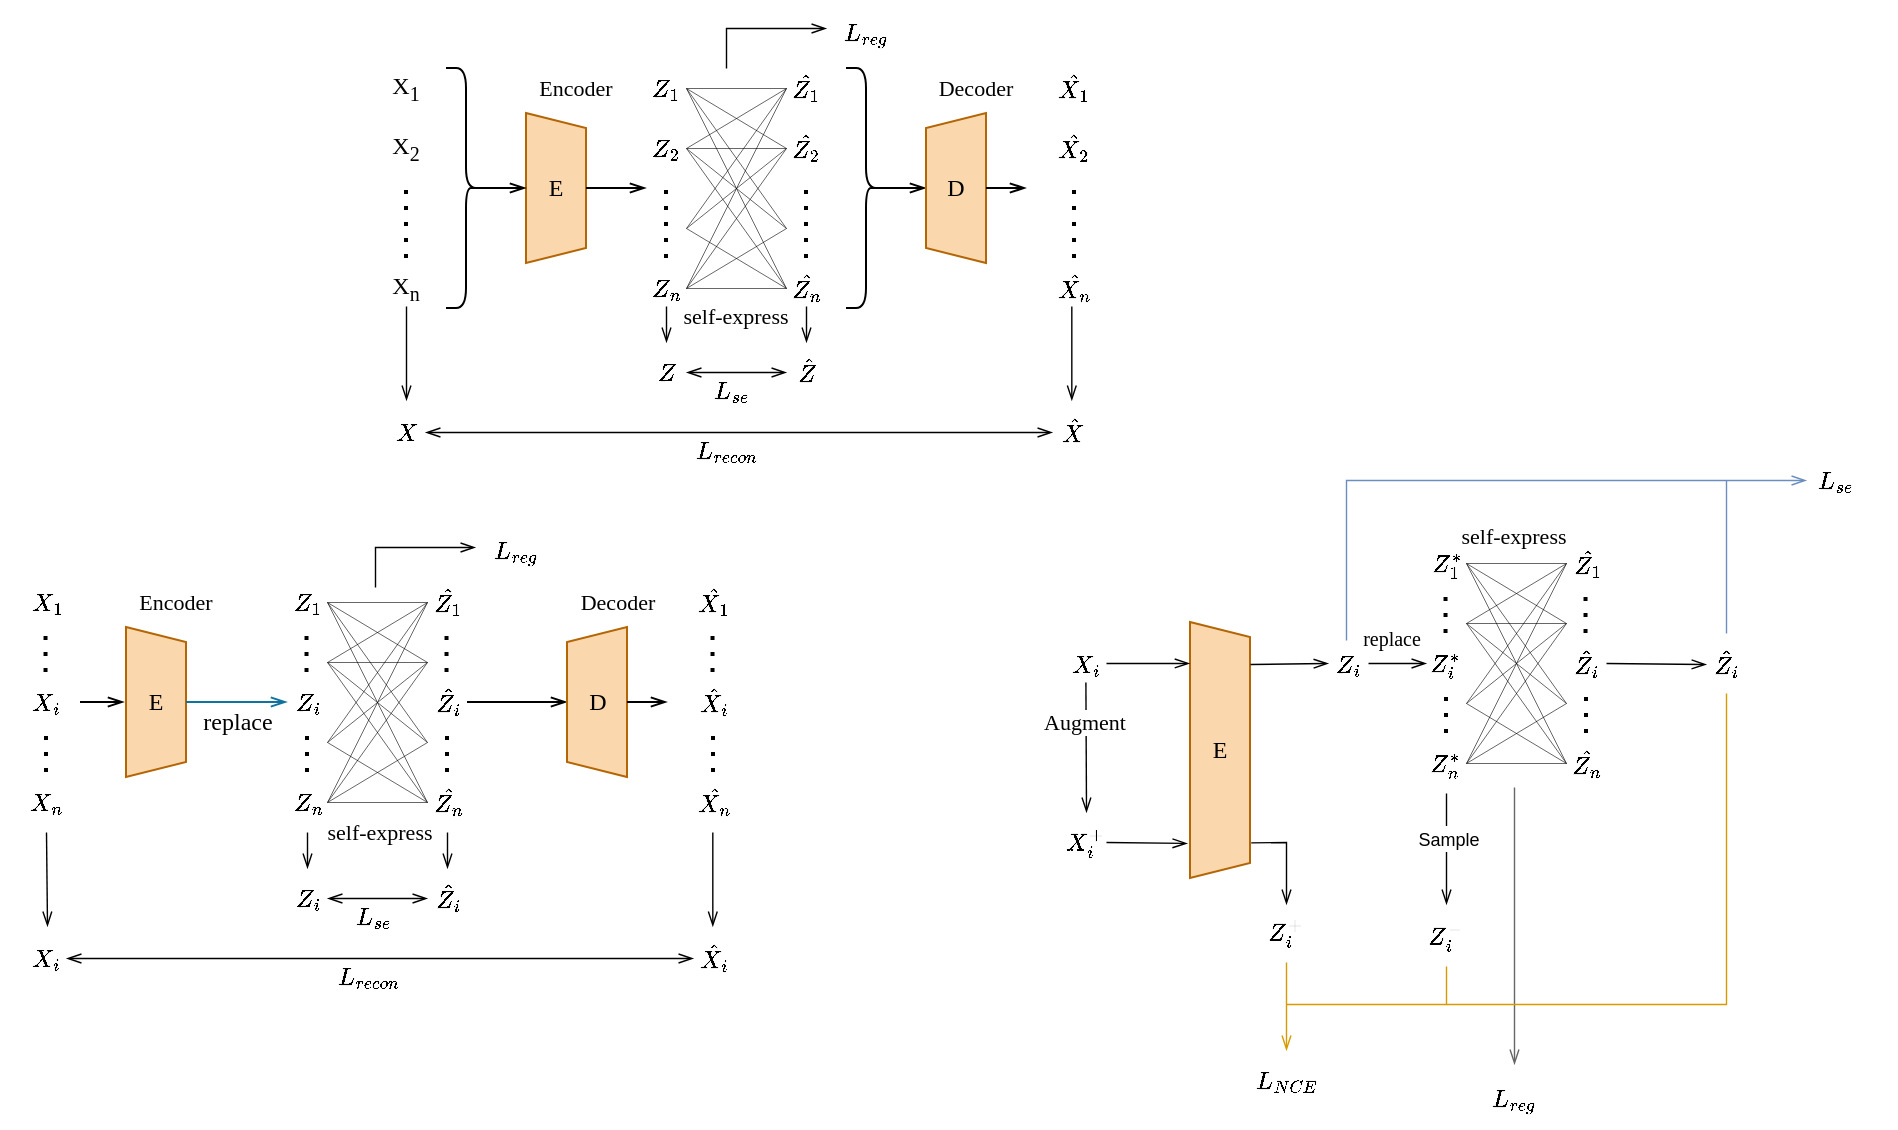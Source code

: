 <mxfile version="26.2.15">
  <diagram name="第 1 页" id="UdygwMZjY8NdEYgGrUYn">
    <mxGraphModel dx="1424" dy="349" grid="1" gridSize="10" guides="1" tooltips="1" connect="1" arrows="1" fold="1" page="1" pageScale="1" pageWidth="827" pageHeight="1169" math="1" shadow="0">
      <root>
        <mxCell id="0" />
        <mxCell id="1" parent="0" />
        <mxCell id="rkHvVx3Ez6-ziAKOJTC2-20" value="E" style="shape=trapezoid;perimeter=trapezoidPerimeter;whiteSpace=wrap;html=1;fixedSize=1;direction=south;size=7.5;fillColor=#fad7ac;strokeColor=#b46504;fontFamily=Georgia;" parent="1" vertex="1">
          <mxGeometry x="120" y="86.5" width="30" height="75" as="geometry" />
        </mxCell>
        <mxCell id="rkHvVx3Ez6-ziAKOJTC2-22" value="" style="group;fontFamily=Georgia;" parent="1" vertex="1" connectable="0">
          <mxGeometry x="30" y="59" width="70" height="130" as="geometry" />
        </mxCell>
        <mxCell id="rkHvVx3Ez6-ziAKOJTC2-13" value="X&lt;sub&gt;1&lt;/sub&gt;" style="text;html=1;align=center;verticalAlign=middle;whiteSpace=wrap;rounded=0;fontFamily=Georgia;container=0;" parent="rkHvVx3Ez6-ziAKOJTC2-22" vertex="1">
          <mxGeometry width="60" height="30" as="geometry" />
        </mxCell>
        <mxCell id="rkHvVx3Ez6-ziAKOJTC2-14" value="X&lt;sub&gt;2&lt;/sub&gt;" style="text;html=1;align=center;verticalAlign=middle;whiteSpace=wrap;rounded=0;fontFamily=Georgia;container=0;" parent="rkHvVx3Ez6-ziAKOJTC2-22" vertex="1">
          <mxGeometry y="30" width="60" height="30" as="geometry" />
        </mxCell>
        <mxCell id="rkHvVx3Ez6-ziAKOJTC2-15" value="X&lt;sub&gt;n&lt;/sub&gt;" style="text;html=1;align=center;verticalAlign=middle;whiteSpace=wrap;rounded=0;fontFamily=Georgia;container=0;" parent="rkHvVx3Ez6-ziAKOJTC2-22" vertex="1">
          <mxGeometry y="100" width="60" height="30" as="geometry" />
        </mxCell>
        <mxCell id="rkHvVx3Ez6-ziAKOJTC2-16" value="" style="endArrow=none;dashed=1;html=1;dashPattern=1 3;strokeWidth=2;rounded=0;exitX=0.5;exitY=0;exitDx=0;exitDy=0;entryX=0.5;entryY=1;entryDx=0;entryDy=0;fontFamily=Georgia;" parent="rkHvVx3Ez6-ziAKOJTC2-22" source="rkHvVx3Ez6-ziAKOJTC2-15" target="rkHvVx3Ez6-ziAKOJTC2-14" edge="1">
          <mxGeometry width="50" height="50" relative="1" as="geometry">
            <mxPoint x="100" y="100" as="sourcePoint" />
            <mxPoint x="150" y="50" as="targetPoint" />
          </mxGeometry>
        </mxCell>
        <mxCell id="rkHvVx3Ez6-ziAKOJTC2-17" value="" style="shape=curlyBracket;whiteSpace=wrap;html=1;rounded=1;flipH=1;labelPosition=right;verticalLabelPosition=middle;align=left;verticalAlign=middle;container=0;fontFamily=Georgia;" parent="rkHvVx3Ez6-ziAKOJTC2-22" vertex="1">
          <mxGeometry x="50" y="5" width="20" height="120" as="geometry" />
        </mxCell>
        <mxCell id="rkHvVx3Ez6-ziAKOJTC2-23" value="" style="endArrow=openThin;html=1;rounded=0;strokeWidth=1;endFill=0;exitX=0.1;exitY=0.5;exitDx=0;exitDy=0;exitPerimeter=0;entryX=0.5;entryY=1;entryDx=0;entryDy=0;fontFamily=Georgia;" parent="1" source="rkHvVx3Ez6-ziAKOJTC2-17" target="rkHvVx3Ez6-ziAKOJTC2-20" edge="1">
          <mxGeometry width="50" height="50" relative="1" as="geometry">
            <mxPoint x="200" y="234" as="sourcePoint" />
            <mxPoint x="250" y="184" as="targetPoint" />
          </mxGeometry>
        </mxCell>
        <mxCell id="rkHvVx3Ez6-ziAKOJTC2-24" value="" style="endArrow=openThin;html=1;rounded=0;strokeWidth=1;endFill=0;exitX=0.5;exitY=0;exitDx=0;exitDy=0;fontFamily=Georgia;" parent="1" source="rkHvVx3Ez6-ziAKOJTC2-20" edge="1">
          <mxGeometry width="50" height="50" relative="1" as="geometry">
            <mxPoint x="161" y="134" as="sourcePoint" />
            <mxPoint x="180" y="124" as="targetPoint" />
          </mxGeometry>
        </mxCell>
        <mxCell id="rkHvVx3Ez6-ziAKOJTC2-58" value="" style="group;fontFamily=Georgia;" parent="1" vertex="1" connectable="0">
          <mxGeometry x="180" y="59" width="100" height="140" as="geometry" />
        </mxCell>
        <mxCell id="rkHvVx3Ez6-ziAKOJTC2-29" value="$$Z_1$$" style="text;html=1;align=center;verticalAlign=middle;whiteSpace=wrap;rounded=0;fontFamily=Georgia;container=0;" parent="rkHvVx3Ez6-ziAKOJTC2-58" vertex="1">
          <mxGeometry width="20" height="30" as="geometry" />
        </mxCell>
        <mxCell id="rkHvVx3Ez6-ziAKOJTC2-30" value="$$Z_2$$" style="text;html=1;align=center;verticalAlign=middle;whiteSpace=wrap;rounded=0;fontFamily=Georgia;container=0;" parent="rkHvVx3Ez6-ziAKOJTC2-58" vertex="1">
          <mxGeometry y="30" width="20" height="30" as="geometry" />
        </mxCell>
        <mxCell id="rkHvVx3Ez6-ziAKOJTC2-31" value="$$Z_{n}$$" style="text;html=1;align=center;verticalAlign=middle;whiteSpace=wrap;rounded=0;fontFamily=Georgia;container=0;" parent="rkHvVx3Ez6-ziAKOJTC2-58" vertex="1">
          <mxGeometry y="100" width="20" height="30" as="geometry" />
        </mxCell>
        <mxCell id="rkHvVx3Ez6-ziAKOJTC2-32" value="" style="endArrow=none;dashed=1;html=1;dashPattern=1 3;strokeWidth=2;rounded=0;exitX=0.5;exitY=0;exitDx=0;exitDy=0;entryX=0.5;entryY=1;entryDx=0;entryDy=0;fontFamily=Georgia;" parent="rkHvVx3Ez6-ziAKOJTC2-58" source="rkHvVx3Ez6-ziAKOJTC2-31" target="rkHvVx3Ez6-ziAKOJTC2-30" edge="1">
          <mxGeometry width="50" height="50" relative="1" as="geometry">
            <mxPoint x="80" y="100" as="sourcePoint" />
            <mxPoint x="130" y="50" as="targetPoint" />
          </mxGeometry>
        </mxCell>
        <mxCell id="rkHvVx3Ez6-ziAKOJTC2-33" value="$$\hat{Z_1}$$" style="text;html=1;align=center;verticalAlign=middle;whiteSpace=wrap;rounded=0;fontFamily=Georgia;container=0;" parent="rkHvVx3Ez6-ziAKOJTC2-58" vertex="1">
          <mxGeometry x="70" width="20" height="30" as="geometry" />
        </mxCell>
        <mxCell id="rkHvVx3Ez6-ziAKOJTC2-34" value="$$\hat{Z_2}$$" style="text;html=1;align=center;verticalAlign=middle;whiteSpace=wrap;rounded=0;fontFamily=Georgia;container=0;" parent="rkHvVx3Ez6-ziAKOJTC2-58" vertex="1">
          <mxGeometry x="70" y="30" width="20" height="30" as="geometry" />
        </mxCell>
        <mxCell id="rkHvVx3Ez6-ziAKOJTC2-35" value="$$\hat{Z_{n}}$$" style="text;html=1;align=center;verticalAlign=middle;whiteSpace=wrap;rounded=0;fontFamily=Georgia;container=0;" parent="rkHvVx3Ez6-ziAKOJTC2-58" vertex="1">
          <mxGeometry x="70" y="100" width="20" height="30" as="geometry" />
        </mxCell>
        <mxCell id="rkHvVx3Ez6-ziAKOJTC2-36" value="" style="endArrow=none;dashed=1;html=1;dashPattern=1 3;strokeWidth=2;rounded=0;exitX=0.5;exitY=0;exitDx=0;exitDy=0;entryX=0.5;entryY=1;entryDx=0;entryDy=0;fontFamily=Georgia;" parent="rkHvVx3Ez6-ziAKOJTC2-58" source="rkHvVx3Ez6-ziAKOJTC2-35" target="rkHvVx3Ez6-ziAKOJTC2-34" edge="1">
          <mxGeometry width="50" height="50" relative="1" as="geometry">
            <mxPoint x="150" y="100" as="sourcePoint" />
            <mxPoint x="200" y="50" as="targetPoint" />
          </mxGeometry>
        </mxCell>
        <mxCell id="rkHvVx3Ez6-ziAKOJTC2-39" value="" style="endArrow=none;html=1;rounded=0;strokeWidth=0.3;endFill=0;startFill=0;exitX=1;exitY=0.5;exitDx=0;exitDy=0;entryX=0;entryY=0.5;entryDx=0;entryDy=0;fontFamily=Georgia;" parent="rkHvVx3Ez6-ziAKOJTC2-58" source="rkHvVx3Ez6-ziAKOJTC2-29" target="rkHvVx3Ez6-ziAKOJTC2-35" edge="1">
          <mxGeometry width="50" height="50" relative="1" as="geometry">
            <mxPoint x="-170.0" y="185" as="sourcePoint" />
            <mxPoint x="-120.04" y="285" as="targetPoint" />
          </mxGeometry>
        </mxCell>
        <mxCell id="rkHvVx3Ez6-ziAKOJTC2-42" value="" style="endArrow=none;html=1;rounded=0;strokeWidth=0.3;endFill=0;startFill=0;exitX=1;exitY=0.5;exitDx=0;exitDy=0;entryX=0;entryY=0.5;entryDx=0;entryDy=0;fontFamily=Georgia;" parent="rkHvVx3Ez6-ziAKOJTC2-58" source="rkHvVx3Ez6-ziAKOJTC2-30" target="rkHvVx3Ez6-ziAKOJTC2-35" edge="1">
          <mxGeometry width="50" height="50" relative="1" as="geometry">
            <mxPoint x="30" y="25" as="sourcePoint" />
            <mxPoint x="80" y="125" as="targetPoint" />
          </mxGeometry>
        </mxCell>
        <mxCell id="rkHvVx3Ez6-ziAKOJTC2-43" value="" style="endArrow=none;html=1;rounded=0;strokeWidth=0.3;endFill=0;startFill=0;entryX=0;entryY=0.5;entryDx=0;entryDy=0;fontFamily=Georgia;" parent="rkHvVx3Ez6-ziAKOJTC2-58" target="rkHvVx3Ez6-ziAKOJTC2-35" edge="1">
          <mxGeometry width="50" height="50" relative="1" as="geometry">
            <mxPoint x="20" y="85" as="sourcePoint" />
            <mxPoint x="80" y="125" as="targetPoint" />
          </mxGeometry>
        </mxCell>
        <mxCell id="rkHvVx3Ez6-ziAKOJTC2-44" value="" style="endArrow=none;html=1;rounded=0;strokeWidth=0.3;endFill=0;startFill=0;entryX=0;entryY=0.5;entryDx=0;entryDy=0;exitX=1;exitY=0.5;exitDx=0;exitDy=0;fontFamily=Georgia;" parent="rkHvVx3Ez6-ziAKOJTC2-58" source="rkHvVx3Ez6-ziAKOJTC2-31" target="rkHvVx3Ez6-ziAKOJTC2-35" edge="1">
          <mxGeometry width="50" height="50" relative="1" as="geometry">
            <mxPoint x="30" y="95" as="sourcePoint" />
            <mxPoint x="80" y="125" as="targetPoint" />
          </mxGeometry>
        </mxCell>
        <mxCell id="rkHvVx3Ez6-ziAKOJTC2-45" value="" style="endArrow=none;html=1;rounded=0;strokeWidth=0.3;endFill=0;startFill=0;exitX=1;exitY=0.5;exitDx=0;exitDy=0;entryX=0;entryY=0.5;entryDx=0;entryDy=0;fontFamily=Georgia;" parent="rkHvVx3Ez6-ziAKOJTC2-58" source="rkHvVx3Ez6-ziAKOJTC2-29" target="rkHvVx3Ez6-ziAKOJTC2-33" edge="1">
          <mxGeometry width="50" height="50" relative="1" as="geometry">
            <mxPoint x="30" y="25" as="sourcePoint" />
            <mxPoint x="80" y="125" as="targetPoint" />
          </mxGeometry>
        </mxCell>
        <mxCell id="rkHvVx3Ez6-ziAKOJTC2-46" value="" style="endArrow=none;html=1;rounded=0;strokeWidth=0.3;endFill=0;startFill=0;exitX=1;exitY=0.5;exitDx=0;exitDy=0;entryX=0;entryY=0.5;entryDx=0;entryDy=0;fontFamily=Georgia;" parent="rkHvVx3Ez6-ziAKOJTC2-58" source="rkHvVx3Ez6-ziAKOJTC2-30" target="rkHvVx3Ez6-ziAKOJTC2-33" edge="1">
          <mxGeometry width="50" height="50" relative="1" as="geometry">
            <mxPoint x="30" y="25" as="sourcePoint" />
            <mxPoint x="80" y="25" as="targetPoint" />
          </mxGeometry>
        </mxCell>
        <mxCell id="rkHvVx3Ez6-ziAKOJTC2-47" value="" style="endArrow=none;html=1;rounded=0;strokeWidth=0.3;endFill=0;startFill=0;entryX=0;entryY=0.5;entryDx=0;entryDy=0;fontFamily=Georgia;" parent="rkHvVx3Ez6-ziAKOJTC2-58" target="rkHvVx3Ez6-ziAKOJTC2-33" edge="1">
          <mxGeometry width="50" height="50" relative="1" as="geometry">
            <mxPoint x="20" y="85" as="sourcePoint" />
            <mxPoint x="80" y="25" as="targetPoint" />
          </mxGeometry>
        </mxCell>
        <mxCell id="rkHvVx3Ez6-ziAKOJTC2-48" value="" style="endArrow=none;html=1;rounded=0;strokeWidth=0.3;endFill=0;startFill=0;entryX=0;entryY=0.5;entryDx=0;entryDy=0;exitX=1;exitY=0.5;exitDx=0;exitDy=0;fontFamily=Georgia;" parent="rkHvVx3Ez6-ziAKOJTC2-58" source="rkHvVx3Ez6-ziAKOJTC2-31" target="rkHvVx3Ez6-ziAKOJTC2-33" edge="1">
          <mxGeometry width="50" height="50" relative="1" as="geometry">
            <mxPoint x="30" y="95" as="sourcePoint" />
            <mxPoint x="80" y="25" as="targetPoint" />
          </mxGeometry>
        </mxCell>
        <mxCell id="rkHvVx3Ez6-ziAKOJTC2-49" value="" style="endArrow=none;html=1;rounded=0;strokeWidth=0.3;endFill=0;startFill=0;entryX=0;entryY=0.5;entryDx=0;entryDy=0;exitX=1;exitY=0.5;exitDx=0;exitDy=0;fontFamily=Georgia;" parent="rkHvVx3Ez6-ziAKOJTC2-58" source="rkHvVx3Ez6-ziAKOJTC2-30" target="rkHvVx3Ez6-ziAKOJTC2-34" edge="1">
          <mxGeometry width="50" height="50" relative="1" as="geometry">
            <mxPoint x="30" y="125" as="sourcePoint" />
            <mxPoint x="80" y="25" as="targetPoint" />
          </mxGeometry>
        </mxCell>
        <mxCell id="rkHvVx3Ez6-ziAKOJTC2-50" value="" style="endArrow=none;html=1;rounded=0;strokeWidth=0.3;endFill=0;startFill=0;exitX=1;exitY=0.5;exitDx=0;exitDy=0;fontFamily=Georgia;" parent="rkHvVx3Ez6-ziAKOJTC2-58" source="rkHvVx3Ez6-ziAKOJTC2-30" edge="1">
          <mxGeometry width="50" height="50" relative="1" as="geometry">
            <mxPoint x="30" y="125" as="sourcePoint" />
            <mxPoint x="70" y="85" as="targetPoint" />
          </mxGeometry>
        </mxCell>
        <mxCell id="rkHvVx3Ez6-ziAKOJTC2-51" value="" style="endArrow=none;html=1;rounded=0;strokeWidth=0.3;endFill=0;startFill=0;exitX=1;exitY=0.5;exitDx=0;exitDy=0;entryX=0;entryY=0.5;entryDx=0;entryDy=0;fontFamily=Georgia;" parent="rkHvVx3Ez6-ziAKOJTC2-58" source="rkHvVx3Ez6-ziAKOJTC2-31" target="rkHvVx3Ez6-ziAKOJTC2-34" edge="1">
          <mxGeometry width="50" height="50" relative="1" as="geometry">
            <mxPoint x="10" y="165" as="sourcePoint" />
            <mxPoint x="70" y="145" as="targetPoint" />
          </mxGeometry>
        </mxCell>
        <mxCell id="rkHvVx3Ez6-ziAKOJTC2-52" value="" style="endArrow=none;html=1;rounded=0;strokeWidth=0.3;endFill=0;startFill=0;exitX=1;exitY=0.5;exitDx=0;exitDy=0;fontFamily=Georgia;" parent="rkHvVx3Ez6-ziAKOJTC2-58" source="rkHvVx3Ez6-ziAKOJTC2-31" edge="1">
          <mxGeometry width="50" height="50" relative="1" as="geometry">
            <mxPoint x="30" y="125" as="sourcePoint" />
            <mxPoint x="70" y="85" as="targetPoint" />
          </mxGeometry>
        </mxCell>
        <mxCell id="rkHvVx3Ez6-ziAKOJTC2-53" value="" style="endArrow=none;html=1;rounded=0;strokeWidth=0.3;endFill=0;startFill=0;entryX=0;entryY=0.5;entryDx=0;entryDy=0;exitX=1;exitY=0.5;exitDx=0;exitDy=0;fontFamily=Georgia;" parent="rkHvVx3Ez6-ziAKOJTC2-58" source="rkHvVx3Ez6-ziAKOJTC2-29" target="rkHvVx3Ez6-ziAKOJTC2-34" edge="1">
          <mxGeometry width="50" height="50" relative="1" as="geometry">
            <mxPoint x="30" y="125" as="sourcePoint" />
            <mxPoint x="80" y="125" as="targetPoint" />
          </mxGeometry>
        </mxCell>
        <mxCell id="rkHvVx3Ez6-ziAKOJTC2-54" value="" style="endArrow=none;html=1;rounded=0;strokeWidth=0.3;endFill=0;startFill=0;entryX=0;entryY=0.5;entryDx=0;entryDy=0;fontFamily=Georgia;" parent="rkHvVx3Ez6-ziAKOJTC2-58" target="rkHvVx3Ez6-ziAKOJTC2-34" edge="1">
          <mxGeometry width="50" height="50" relative="1" as="geometry">
            <mxPoint x="20" y="85" as="sourcePoint" />
            <mxPoint x="80" y="125" as="targetPoint" />
          </mxGeometry>
        </mxCell>
        <mxCell id="rkHvVx3Ez6-ziAKOJTC2-55" value="" style="endArrow=none;html=1;rounded=0;strokeWidth=0.3;endFill=0;startFill=0;exitX=1;exitY=0.5;exitDx=0;exitDy=0;fontFamily=Georgia;" parent="rkHvVx3Ez6-ziAKOJTC2-58" source="rkHvVx3Ez6-ziAKOJTC2-29" edge="1">
          <mxGeometry width="50" height="50" relative="1" as="geometry">
            <mxPoint x="30" y="125" as="sourcePoint" />
            <mxPoint x="70" y="85" as="targetPoint" />
          </mxGeometry>
        </mxCell>
        <mxCell id="rkHvVx3Ez6-ziAKOJTC2-192" value="&lt;span style=&quot;font-size: 11px;&quot;&gt;&lt;font&gt;self-express&lt;/font&gt;&lt;/span&gt;" style="text;html=1;align=center;verticalAlign=middle;whiteSpace=wrap;rounded=0;fontFamily=Georgia;" parent="rkHvVx3Ez6-ziAKOJTC2-58" vertex="1">
          <mxGeometry x="5" y="121" width="80" height="15" as="geometry" />
        </mxCell>
        <mxCell id="rkHvVx3Ez6-ziAKOJTC2-59" value="" style="shape=curlyBracket;whiteSpace=wrap;html=1;rounded=1;flipH=1;labelPosition=right;verticalLabelPosition=middle;align=left;verticalAlign=middle;container=0;fontFamily=Georgia;" parent="1" vertex="1">
          <mxGeometry x="280" y="64" width="20" height="120" as="geometry" />
        </mxCell>
        <mxCell id="rkHvVx3Ez6-ziAKOJTC2-60" value="" style="endArrow=openThin;html=1;rounded=0;strokeWidth=1;endFill=0;exitX=0.1;exitY=0.5;exitDx=0;exitDy=0;exitPerimeter=0;entryX=0.5;entryY=1;entryDx=0;entryDy=0;fontFamily=Georgia;" parent="1" source="rkHvVx3Ez6-ziAKOJTC2-59" edge="1">
          <mxGeometry width="50" height="50" relative="1" as="geometry">
            <mxPoint x="400" y="234" as="sourcePoint" />
            <mxPoint x="320" y="124" as="targetPoint" />
          </mxGeometry>
        </mxCell>
        <mxCell id="rkHvVx3Ez6-ziAKOJTC2-61" value="D" style="shape=trapezoid;perimeter=trapezoidPerimeter;whiteSpace=wrap;html=1;fixedSize=1;direction=north;size=7.5;fillColor=#fad7ac;strokeColor=#b46504;fontFamily=Georgia;" parent="1" vertex="1">
          <mxGeometry x="320" y="86.5" width="30" height="75" as="geometry" />
        </mxCell>
        <mxCell id="rkHvVx3Ez6-ziAKOJTC2-62" value="" style="endArrow=openThin;html=1;rounded=0;strokeWidth=1;endFill=0;exitX=0.5;exitY=1;exitDx=0;exitDy=0;fontFamily=Georgia;" parent="1" source="rkHvVx3Ez6-ziAKOJTC2-61" edge="1">
          <mxGeometry width="50" height="50" relative="1" as="geometry">
            <mxPoint x="308" y="134" as="sourcePoint" />
            <mxPoint x="370" y="124" as="targetPoint" />
          </mxGeometry>
        </mxCell>
        <mxCell id="rkHvVx3Ez6-ziAKOJTC2-63" value="$$\hat{X_1}$$" style="text;html=1;align=center;verticalAlign=middle;whiteSpace=wrap;rounded=0;fontFamily=Georgia;container=0;" parent="1" vertex="1">
          <mxGeometry x="364" y="59" width="60" height="30" as="geometry" />
        </mxCell>
        <mxCell id="rkHvVx3Ez6-ziAKOJTC2-64" value="$$\hat{X_2}$$" style="text;html=1;align=center;verticalAlign=middle;whiteSpace=wrap;rounded=0;fontFamily=Georgia;container=0;" parent="1" vertex="1">
          <mxGeometry x="364" y="89" width="60" height="30" as="geometry" />
        </mxCell>
        <mxCell id="rkHvVx3Ez6-ziAKOJTC2-65" value="$$\hat{X_n}$$" style="text;html=1;align=center;verticalAlign=middle;whiteSpace=wrap;rounded=0;fontFamily=Georgia;container=0;" parent="1" vertex="1">
          <mxGeometry x="364" y="159" width="60" height="30" as="geometry" />
        </mxCell>
        <mxCell id="rkHvVx3Ez6-ziAKOJTC2-66" value="" style="endArrow=none;dashed=1;html=1;dashPattern=1 3;strokeWidth=2;rounded=0;exitX=0.5;exitY=0;exitDx=0;exitDy=0;entryX=0.5;entryY=1;entryDx=0;entryDy=0;fontFamily=Georgia;" parent="1" source="rkHvVx3Ez6-ziAKOJTC2-65" target="rkHvVx3Ez6-ziAKOJTC2-64" edge="1">
          <mxGeometry width="50" height="50" relative="1" as="geometry">
            <mxPoint x="464" y="159" as="sourcePoint" />
            <mxPoint x="514" y="109" as="targetPoint" />
          </mxGeometry>
        </mxCell>
        <mxCell id="rkHvVx3Ez6-ziAKOJTC2-71" value="&lt;font style=&quot;font-size: 11px;&quot;&gt;Encoder&lt;/font&gt;" style="text;html=1;align=center;verticalAlign=middle;whiteSpace=wrap;rounded=0;fontFamily=Georgia;" parent="1" vertex="1">
          <mxGeometry x="120" y="66.5" width="50" height="15" as="geometry" />
        </mxCell>
        <mxCell id="rkHvVx3Ez6-ziAKOJTC2-72" value="&lt;font style=&quot;font-size: 11px;&quot;&gt;Decoder&lt;/font&gt;" style="text;html=1;align=center;verticalAlign=middle;whiteSpace=wrap;rounded=0;fontFamily=Georgia;" parent="1" vertex="1">
          <mxGeometry x="320" y="66.5" width="50" height="15" as="geometry" />
        </mxCell>
        <mxCell id="rkHvVx3Ez6-ziAKOJTC2-74" value="E" style="shape=trapezoid;perimeter=trapezoidPerimeter;whiteSpace=wrap;html=1;fixedSize=1;direction=south;size=7.5;fillColor=#fad7ac;strokeColor=#b46504;fontFamily=Georgia;" parent="1" vertex="1">
          <mxGeometry x="-80" y="343.5" width="30" height="75" as="geometry" />
        </mxCell>
        <mxCell id="rkHvVx3Ez6-ziAKOJTC2-81" value="" style="endArrow=openThin;html=1;rounded=0;strokeWidth=1;endFill=0;exitX=0.1;exitY=0.5;exitDx=0;exitDy=0;exitPerimeter=0;entryX=0.5;entryY=1;entryDx=0;entryDy=0;fontFamily=Georgia;" parent="1" edge="1">
          <mxGeometry width="50" height="50" relative="1" as="geometry">
            <mxPoint x="-103" y="381" as="sourcePoint" />
            <mxPoint x="-81" y="381" as="targetPoint" />
          </mxGeometry>
        </mxCell>
        <mxCell id="rkHvVx3Ez6-ziAKOJTC2-82" value="" style="endArrow=openThin;html=1;rounded=0;strokeWidth=1;endFill=0;exitX=0.5;exitY=0;exitDx=0;exitDy=0;entryX=0;entryY=0.5;entryDx=0;entryDy=0;fillColor=#b1ddf0;strokeColor=#10739e;fontFamily=Georgia;" parent="1" source="rkHvVx3Ez6-ziAKOJTC2-74" target="rkHvVx3Ez6-ziAKOJTC2-128" edge="1">
          <mxGeometry width="50" height="50" relative="1" as="geometry">
            <mxPoint x="-39" y="391" as="sourcePoint" />
            <mxPoint x="-20" y="381" as="targetPoint" />
          </mxGeometry>
        </mxCell>
        <mxCell id="rkHvVx3Ez6-ziAKOJTC2-83" value="" style="group;fontFamily=Georgia;" parent="1" vertex="1" connectable="0">
          <mxGeometry x="0.5" y="316" width="100" height="130" as="geometry" />
        </mxCell>
        <mxCell id="rkHvVx3Ez6-ziAKOJTC2-92" value="" style="endArrow=none;html=1;rounded=0;strokeWidth=0.3;endFill=0;startFill=0;exitX=1;exitY=0.5;exitDx=0;exitDy=0;entryX=0;entryY=0.5;entryDx=0;entryDy=0;fontFamily=Georgia;" parent="rkHvVx3Ez6-ziAKOJTC2-83" edge="1">
          <mxGeometry width="50" height="50" relative="1" as="geometry">
            <mxPoint x="20" y="15" as="sourcePoint" />
            <mxPoint x="70" y="115" as="targetPoint" />
          </mxGeometry>
        </mxCell>
        <mxCell id="rkHvVx3Ez6-ziAKOJTC2-93" value="" style="endArrow=none;html=1;rounded=0;strokeWidth=0.3;endFill=0;startFill=0;exitX=1;exitY=0.5;exitDx=0;exitDy=0;entryX=0;entryY=0.5;entryDx=0;entryDy=0;fontFamily=Georgia;" parent="rkHvVx3Ez6-ziAKOJTC2-83" edge="1">
          <mxGeometry width="50" height="50" relative="1" as="geometry">
            <mxPoint x="20" y="45" as="sourcePoint" />
            <mxPoint x="70" y="115" as="targetPoint" />
          </mxGeometry>
        </mxCell>
        <mxCell id="rkHvVx3Ez6-ziAKOJTC2-94" value="" style="endArrow=none;html=1;rounded=0;strokeWidth=0.3;endFill=0;startFill=0;entryX=0;entryY=0.5;entryDx=0;entryDy=0;fontFamily=Georgia;" parent="rkHvVx3Ez6-ziAKOJTC2-83" edge="1">
          <mxGeometry width="50" height="50" relative="1" as="geometry">
            <mxPoint x="20" y="85" as="sourcePoint" />
            <mxPoint x="70" y="115" as="targetPoint" />
          </mxGeometry>
        </mxCell>
        <mxCell id="rkHvVx3Ez6-ziAKOJTC2-95" value="" style="endArrow=none;html=1;rounded=0;strokeWidth=0.3;endFill=0;startFill=0;entryX=0;entryY=0.5;entryDx=0;entryDy=0;exitX=1;exitY=0.5;exitDx=0;exitDy=0;fontFamily=Georgia;" parent="rkHvVx3Ez6-ziAKOJTC2-83" edge="1">
          <mxGeometry width="50" height="50" relative="1" as="geometry">
            <mxPoint x="20" y="115" as="sourcePoint" />
            <mxPoint x="70" y="115" as="targetPoint" />
          </mxGeometry>
        </mxCell>
        <mxCell id="rkHvVx3Ez6-ziAKOJTC2-96" value="" style="endArrow=none;html=1;rounded=0;strokeWidth=0.3;endFill=0;startFill=0;exitX=1;exitY=0.5;exitDx=0;exitDy=0;entryX=0;entryY=0.5;entryDx=0;entryDy=0;fontFamily=Georgia;" parent="rkHvVx3Ez6-ziAKOJTC2-83" edge="1">
          <mxGeometry width="50" height="50" relative="1" as="geometry">
            <mxPoint x="20" y="15" as="sourcePoint" />
            <mxPoint x="70" y="15" as="targetPoint" />
          </mxGeometry>
        </mxCell>
        <mxCell id="rkHvVx3Ez6-ziAKOJTC2-97" value="" style="endArrow=none;html=1;rounded=0;strokeWidth=0.3;endFill=0;startFill=0;exitX=1;exitY=0.5;exitDx=0;exitDy=0;entryX=0;entryY=0.5;entryDx=0;entryDy=0;fontFamily=Georgia;" parent="rkHvVx3Ez6-ziAKOJTC2-83" edge="1">
          <mxGeometry width="50" height="50" relative="1" as="geometry">
            <mxPoint x="20" y="45" as="sourcePoint" />
            <mxPoint x="70" y="15" as="targetPoint" />
          </mxGeometry>
        </mxCell>
        <mxCell id="rkHvVx3Ez6-ziAKOJTC2-98" value="" style="endArrow=none;html=1;rounded=0;strokeWidth=0.3;endFill=0;startFill=0;entryX=0;entryY=0.5;entryDx=0;entryDy=0;fontFamily=Georgia;" parent="rkHvVx3Ez6-ziAKOJTC2-83" edge="1">
          <mxGeometry width="50" height="50" relative="1" as="geometry">
            <mxPoint x="20" y="85" as="sourcePoint" />
            <mxPoint x="70" y="15" as="targetPoint" />
          </mxGeometry>
        </mxCell>
        <mxCell id="rkHvVx3Ez6-ziAKOJTC2-99" value="" style="endArrow=none;html=1;rounded=0;strokeWidth=0.3;endFill=0;startFill=0;entryX=0;entryY=0.5;entryDx=0;entryDy=0;exitX=1;exitY=0.5;exitDx=0;exitDy=0;fontFamily=Georgia;" parent="rkHvVx3Ez6-ziAKOJTC2-83" edge="1">
          <mxGeometry width="50" height="50" relative="1" as="geometry">
            <mxPoint x="20" y="115" as="sourcePoint" />
            <mxPoint x="70" y="15" as="targetPoint" />
          </mxGeometry>
        </mxCell>
        <mxCell id="rkHvVx3Ez6-ziAKOJTC2-100" value="" style="endArrow=none;html=1;rounded=0;strokeWidth=0.3;endFill=0;startFill=0;entryX=0;entryY=0.5;entryDx=0;entryDy=0;exitX=1;exitY=0.5;exitDx=0;exitDy=0;fontFamily=Georgia;" parent="rkHvVx3Ez6-ziAKOJTC2-83" edge="1">
          <mxGeometry width="50" height="50" relative="1" as="geometry">
            <mxPoint x="20" y="45" as="sourcePoint" />
            <mxPoint x="70" y="45" as="targetPoint" />
          </mxGeometry>
        </mxCell>
        <mxCell id="rkHvVx3Ez6-ziAKOJTC2-101" value="" style="endArrow=none;html=1;rounded=0;strokeWidth=0.3;endFill=0;startFill=0;exitX=1;exitY=0.5;exitDx=0;exitDy=0;fontFamily=Georgia;" parent="rkHvVx3Ez6-ziAKOJTC2-83" edge="1">
          <mxGeometry width="50" height="50" relative="1" as="geometry">
            <mxPoint x="20" y="45" as="sourcePoint" />
            <mxPoint x="70" y="85" as="targetPoint" />
          </mxGeometry>
        </mxCell>
        <mxCell id="rkHvVx3Ez6-ziAKOJTC2-102" value="" style="endArrow=none;html=1;rounded=0;strokeWidth=0.3;endFill=0;startFill=0;exitX=1;exitY=0.5;exitDx=0;exitDy=0;entryX=0;entryY=0.5;entryDx=0;entryDy=0;fontFamily=Georgia;" parent="rkHvVx3Ez6-ziAKOJTC2-83" edge="1">
          <mxGeometry width="50" height="50" relative="1" as="geometry">
            <mxPoint x="20" y="115" as="sourcePoint" />
            <mxPoint x="70" y="45" as="targetPoint" />
          </mxGeometry>
        </mxCell>
        <mxCell id="rkHvVx3Ez6-ziAKOJTC2-103" value="" style="endArrow=none;html=1;rounded=0;strokeWidth=0.3;endFill=0;startFill=0;exitX=1;exitY=0.5;exitDx=0;exitDy=0;fontFamily=Georgia;" parent="rkHvVx3Ez6-ziAKOJTC2-83" edge="1">
          <mxGeometry width="50" height="50" relative="1" as="geometry">
            <mxPoint x="20" y="115" as="sourcePoint" />
            <mxPoint x="70" y="85" as="targetPoint" />
          </mxGeometry>
        </mxCell>
        <mxCell id="rkHvVx3Ez6-ziAKOJTC2-104" value="" style="endArrow=none;html=1;rounded=0;strokeWidth=0.3;endFill=0;startFill=0;entryX=0;entryY=0.5;entryDx=0;entryDy=0;exitX=1;exitY=0.5;exitDx=0;exitDy=0;fontFamily=Georgia;" parent="rkHvVx3Ez6-ziAKOJTC2-83" edge="1">
          <mxGeometry width="50" height="50" relative="1" as="geometry">
            <mxPoint x="20" y="15" as="sourcePoint" />
            <mxPoint x="70" y="45" as="targetPoint" />
          </mxGeometry>
        </mxCell>
        <mxCell id="rkHvVx3Ez6-ziAKOJTC2-105" value="" style="endArrow=none;html=1;rounded=0;strokeWidth=0.3;endFill=0;startFill=0;entryX=0;entryY=0.5;entryDx=0;entryDy=0;fontFamily=Georgia;" parent="rkHvVx3Ez6-ziAKOJTC2-83" edge="1">
          <mxGeometry width="50" height="50" relative="1" as="geometry">
            <mxPoint x="20" y="85" as="sourcePoint" />
            <mxPoint x="70" y="45" as="targetPoint" />
          </mxGeometry>
        </mxCell>
        <mxCell id="rkHvVx3Ez6-ziAKOJTC2-106" value="" style="endArrow=none;html=1;rounded=0;strokeWidth=0.3;endFill=0;startFill=0;exitX=1;exitY=0.5;exitDx=0;exitDy=0;fontFamily=Georgia;" parent="rkHvVx3Ez6-ziAKOJTC2-83" edge="1">
          <mxGeometry width="50" height="50" relative="1" as="geometry">
            <mxPoint x="20" y="15" as="sourcePoint" />
            <mxPoint x="70" y="85" as="targetPoint" />
          </mxGeometry>
        </mxCell>
        <mxCell id="rkHvVx3Ez6-ziAKOJTC2-125" value="$$Z_1$$" style="text;html=1;align=center;verticalAlign=middle;whiteSpace=wrap;rounded=0;fontFamily=Georgia;container=0;" parent="rkHvVx3Ez6-ziAKOJTC2-83" vertex="1">
          <mxGeometry x="3.75" width="12.5" height="30" as="geometry" />
        </mxCell>
        <mxCell id="rkHvVx3Ez6-ziAKOJTC2-126" value="$$Z_n$$" style="text;html=1;align=center;verticalAlign=middle;whiteSpace=wrap;rounded=0;fontFamily=Georgia;container=0;" parent="rkHvVx3Ez6-ziAKOJTC2-83" vertex="1">
          <mxGeometry y="100" width="20" height="30" as="geometry" />
        </mxCell>
        <mxCell id="rkHvVx3Ez6-ziAKOJTC2-127" value="" style="endArrow=none;dashed=1;html=1;dashPattern=1 3;strokeWidth=2;rounded=0;exitX=0.5;exitY=0;exitDx=0;exitDy=0;fontFamily=Georgia;" parent="rkHvVx3Ez6-ziAKOJTC2-83" source="rkHvVx3Ez6-ziAKOJTC2-126" edge="1">
          <mxGeometry width="50" height="50" relative="1" as="geometry">
            <mxPoint x="80" y="100" as="sourcePoint" />
            <mxPoint x="10" y="80" as="targetPoint" />
          </mxGeometry>
        </mxCell>
        <mxCell id="rkHvVx3Ez6-ziAKOJTC2-128" value="$$Z_i$$" style="text;html=1;align=center;verticalAlign=middle;whiteSpace=wrap;rounded=0;fontFamily=Georgia;container=0;" parent="rkHvVx3Ez6-ziAKOJTC2-83" vertex="1">
          <mxGeometry y="50" width="20" height="30" as="geometry" />
        </mxCell>
        <mxCell id="rkHvVx3Ez6-ziAKOJTC2-129" value="" style="endArrow=none;dashed=1;html=1;dashPattern=1 3;strokeWidth=2;rounded=0;exitX=0.5;exitY=0;exitDx=0;exitDy=0;fontFamily=Georgia;" parent="rkHvVx3Ez6-ziAKOJTC2-83" edge="1">
          <mxGeometry width="50" height="50" relative="1" as="geometry">
            <mxPoint x="9.76" y="50" as="sourcePoint" />
            <mxPoint x="9.76" y="30" as="targetPoint" />
          </mxGeometry>
        </mxCell>
        <mxCell id="rkHvVx3Ez6-ziAKOJTC2-132" value="$$\hat{Z_1}$$" style="text;html=1;align=center;verticalAlign=middle;whiteSpace=wrap;rounded=0;fontFamily=Georgia;container=0;" parent="rkHvVx3Ez6-ziAKOJTC2-83" vertex="1">
          <mxGeometry x="73.75" width="12.5" height="30" as="geometry" />
        </mxCell>
        <mxCell id="rkHvVx3Ez6-ziAKOJTC2-133" value="$$\hat{Z_n}$$" style="text;html=1;align=center;verticalAlign=middle;whiteSpace=wrap;rounded=0;fontFamily=Georgia;container=0;" parent="rkHvVx3Ez6-ziAKOJTC2-83" vertex="1">
          <mxGeometry x="70" y="100" width="20" height="30" as="geometry" />
        </mxCell>
        <mxCell id="rkHvVx3Ez6-ziAKOJTC2-134" value="" style="endArrow=none;dashed=1;html=1;dashPattern=1 3;strokeWidth=2;rounded=0;exitX=0.5;exitY=0;exitDx=0;exitDy=0;fontFamily=Georgia;" parent="rkHvVx3Ez6-ziAKOJTC2-83" source="rkHvVx3Ez6-ziAKOJTC2-133" edge="1">
          <mxGeometry width="50" height="50" relative="1" as="geometry">
            <mxPoint x="150" y="100" as="sourcePoint" />
            <mxPoint x="80" y="80" as="targetPoint" />
          </mxGeometry>
        </mxCell>
        <mxCell id="rkHvVx3Ez6-ziAKOJTC2-135" value="$$\hat{Z_i}$$" style="text;html=1;align=center;verticalAlign=middle;whiteSpace=wrap;rounded=0;fontFamily=Georgia;container=0;" parent="rkHvVx3Ez6-ziAKOJTC2-83" vertex="1">
          <mxGeometry x="70" y="50" width="20" height="30" as="geometry" />
        </mxCell>
        <mxCell id="rkHvVx3Ez6-ziAKOJTC2-136" value="" style="endArrow=none;dashed=1;html=1;dashPattern=1 3;strokeWidth=2;rounded=0;exitX=0.5;exitY=0;exitDx=0;exitDy=0;fontFamily=Georgia;" parent="rkHvVx3Ez6-ziAKOJTC2-83" edge="1">
          <mxGeometry width="50" height="50" relative="1" as="geometry">
            <mxPoint x="79.76" y="50" as="sourcePoint" />
            <mxPoint x="79.76" y="30" as="targetPoint" />
          </mxGeometry>
        </mxCell>
        <mxCell id="rkHvVx3Ez6-ziAKOJTC2-108" value="" style="endArrow=openThin;html=1;rounded=0;strokeWidth=1;endFill=0;exitX=1;exitY=0.5;exitDx=0;exitDy=0;entryX=0.5;entryY=1;entryDx=0;entryDy=0;fontFamily=Georgia;" parent="1" source="rkHvVx3Ez6-ziAKOJTC2-135" edge="1">
          <mxGeometry width="50" height="50" relative="1" as="geometry">
            <mxPoint x="118.5" y="381" as="sourcePoint" />
            <mxPoint x="140.5" y="381" as="targetPoint" />
          </mxGeometry>
        </mxCell>
        <mxCell id="rkHvVx3Ez6-ziAKOJTC2-109" value="D" style="shape=trapezoid;perimeter=trapezoidPerimeter;whiteSpace=wrap;html=1;fixedSize=1;direction=north;size=7.5;fillColor=#fad7ac;strokeColor=#b46504;fontFamily=Georgia;" parent="1" vertex="1">
          <mxGeometry x="140.5" y="343.5" width="30" height="75" as="geometry" />
        </mxCell>
        <mxCell id="rkHvVx3Ez6-ziAKOJTC2-110" value="" style="endArrow=openThin;html=1;rounded=0;strokeWidth=1;endFill=0;exitX=0.5;exitY=1;exitDx=0;exitDy=0;fontFamily=Georgia;" parent="1" source="rkHvVx3Ez6-ziAKOJTC2-109" edge="1">
          <mxGeometry width="50" height="50" relative="1" as="geometry">
            <mxPoint x="128.5" y="391" as="sourcePoint" />
            <mxPoint x="190.5" y="381" as="targetPoint" />
          </mxGeometry>
        </mxCell>
        <mxCell id="rkHvVx3Ez6-ziAKOJTC2-115" value="&lt;font style=&quot;font-size: 11px;&quot;&gt;Encoder&lt;/font&gt;" style="text;html=1;align=center;verticalAlign=middle;whiteSpace=wrap;rounded=0;fontFamily=Georgia;" parent="1" vertex="1">
          <mxGeometry x="-80" y="323.5" width="50" height="15" as="geometry" />
        </mxCell>
        <mxCell id="rkHvVx3Ez6-ziAKOJTC2-116" value="&lt;font style=&quot;font-size: 11px;&quot;&gt;Decoder&lt;/font&gt;" style="text;html=1;align=center;verticalAlign=middle;whiteSpace=wrap;rounded=0;fontFamily=Georgia;" parent="1" vertex="1">
          <mxGeometry x="140.5" y="323.5" width="50" height="15" as="geometry" />
        </mxCell>
        <mxCell id="rkHvVx3Ez6-ziAKOJTC2-118" value="$$X_1$$" style="text;html=1;align=center;verticalAlign=middle;whiteSpace=wrap;rounded=0;fontFamily=Georgia;container=0;" parent="1" vertex="1">
          <mxGeometry x="-126.25" y="316" width="12.5" height="30" as="geometry" />
        </mxCell>
        <mxCell id="rkHvVx3Ez6-ziAKOJTC2-120" value="$$X_n$$" style="text;html=1;align=center;verticalAlign=middle;whiteSpace=wrap;rounded=0;fontFamily=Georgia;container=0;" parent="1" vertex="1">
          <mxGeometry x="-130" y="416" width="20" height="30" as="geometry" />
        </mxCell>
        <mxCell id="rkHvVx3Ez6-ziAKOJTC2-121" value="" style="endArrow=none;dashed=1;html=1;dashPattern=1 3;strokeWidth=2;rounded=0;exitX=0.5;exitY=0;exitDx=0;exitDy=0;fontFamily=Georgia;" parent="1" source="rkHvVx3Ez6-ziAKOJTC2-120" edge="1">
          <mxGeometry width="50" height="50" relative="1" as="geometry">
            <mxPoint x="-50" y="416" as="sourcePoint" />
            <mxPoint x="-120" y="396" as="targetPoint" />
          </mxGeometry>
        </mxCell>
        <mxCell id="rkHvVx3Ez6-ziAKOJTC2-122" value="$$X_i$$" style="text;html=1;align=center;verticalAlign=middle;whiteSpace=wrap;rounded=0;fontFamily=Georgia;container=0;" parent="1" vertex="1">
          <mxGeometry x="-130" y="366" width="20" height="30" as="geometry" />
        </mxCell>
        <mxCell id="rkHvVx3Ez6-ziAKOJTC2-123" value="" style="endArrow=none;dashed=1;html=1;dashPattern=1 3;strokeWidth=2;rounded=0;exitX=0.5;exitY=0;exitDx=0;exitDy=0;fontFamily=Georgia;" parent="1" edge="1">
          <mxGeometry width="50" height="50" relative="1" as="geometry">
            <mxPoint x="-120.24" y="366" as="sourcePoint" />
            <mxPoint x="-120.24" y="346" as="targetPoint" />
          </mxGeometry>
        </mxCell>
        <mxCell id="rkHvVx3Ez6-ziAKOJTC2-131" value="replace" style="text;html=1;align=center;verticalAlign=middle;whiteSpace=wrap;rounded=0;fontFamily=Georgia;" parent="1" vertex="1">
          <mxGeometry x="-59.5" y="376" width="70" height="30" as="geometry" />
        </mxCell>
        <mxCell id="rkHvVx3Ez6-ziAKOJTC2-144" value="$$\hat{X_1}$$" style="text;html=1;align=center;verticalAlign=middle;whiteSpace=wrap;rounded=0;fontFamily=Georgia;container=0;" parent="1" vertex="1">
          <mxGeometry x="207.25" y="316" width="12.5" height="30" as="geometry" />
        </mxCell>
        <mxCell id="rkHvVx3Ez6-ziAKOJTC2-145" value="$$\hat{X_n}$$" style="text;html=1;align=center;verticalAlign=middle;whiteSpace=wrap;rounded=0;fontFamily=Georgia;container=0;" parent="1" vertex="1">
          <mxGeometry x="203.5" y="416" width="20" height="30" as="geometry" />
        </mxCell>
        <mxCell id="rkHvVx3Ez6-ziAKOJTC2-146" value="" style="endArrow=none;dashed=1;html=1;dashPattern=1 3;strokeWidth=2;rounded=0;exitX=0.5;exitY=0;exitDx=0;exitDy=0;fontFamily=Georgia;" parent="1" source="rkHvVx3Ez6-ziAKOJTC2-145" edge="1">
          <mxGeometry width="50" height="50" relative="1" as="geometry">
            <mxPoint x="283.5" y="416" as="sourcePoint" />
            <mxPoint x="213.5" y="396" as="targetPoint" />
          </mxGeometry>
        </mxCell>
        <mxCell id="rkHvVx3Ez6-ziAKOJTC2-147" value="$$\hat{X_i}$$" style="text;html=1;align=center;verticalAlign=middle;whiteSpace=wrap;rounded=0;fontFamily=Georgia;container=0;" parent="1" vertex="1">
          <mxGeometry x="203.5" y="366" width="20" height="30" as="geometry" />
        </mxCell>
        <mxCell id="rkHvVx3Ez6-ziAKOJTC2-148" value="" style="endArrow=none;dashed=1;html=1;dashPattern=1 3;strokeWidth=2;rounded=0;exitX=0.5;exitY=0;exitDx=0;exitDy=0;fontFamily=Georgia;" parent="1" edge="1">
          <mxGeometry width="50" height="50" relative="1" as="geometry">
            <mxPoint x="213.26" y="366" as="sourcePoint" />
            <mxPoint x="213.26" y="346" as="targetPoint" />
          </mxGeometry>
        </mxCell>
        <mxCell id="rkHvVx3Ez6-ziAKOJTC2-149" value="" style="endArrow=openThin;html=1;rounded=0;endFill=0;strokeWidth=0.7;exitX=0.5;exitY=1;exitDx=0;exitDy=0;fontFamily=Georgia;" parent="1" source="rkHvVx3Ez6-ziAKOJTC2-126" edge="1">
          <mxGeometry width="50" height="50" relative="1" as="geometry">
            <mxPoint x="-39.5" y="544" as="sourcePoint" />
            <mxPoint x="10.5" y="464" as="targetPoint" />
          </mxGeometry>
        </mxCell>
        <mxCell id="rkHvVx3Ez6-ziAKOJTC2-150" value="$$Z_i$$" style="text;html=1;align=center;verticalAlign=middle;whiteSpace=wrap;rounded=0;fontFamily=Georgia;container=0;" parent="1" vertex="1">
          <mxGeometry x="0.5" y="464" width="20" height="30" as="geometry" />
        </mxCell>
        <mxCell id="rkHvVx3Ez6-ziAKOJTC2-151" value="" style="endArrow=openThin;html=1;rounded=0;endFill=0;strokeWidth=0.7;exitX=0.5;exitY=1;exitDx=0;exitDy=0;fontFamily=Georgia;" parent="1" edge="1">
          <mxGeometry width="50" height="50" relative="1" as="geometry">
            <mxPoint x="80.5" y="446" as="sourcePoint" />
            <mxPoint x="80.5" y="464" as="targetPoint" />
          </mxGeometry>
        </mxCell>
        <mxCell id="rkHvVx3Ez6-ziAKOJTC2-179" value="$$\hat{Z_i}$$" style="text;html=1;align=center;verticalAlign=middle;whiteSpace=wrap;rounded=0;fontFamily=Georgia;container=0;" parent="1" vertex="1">
          <mxGeometry x="70.5" y="464" width="20" height="30" as="geometry" />
        </mxCell>
        <mxCell id="rkHvVx3Ez6-ziAKOJTC2-180" value="" style="endArrow=openThin;startArrow=openThin;html=1;rounded=0;startFill=0;endFill=0;strokeWidth=0.7;exitX=1;exitY=0.5;exitDx=0;exitDy=0;entryX=0;entryY=0.5;entryDx=0;entryDy=0;fontFamily=Georgia;" parent="1" source="rkHvVx3Ez6-ziAKOJTC2-150" target="rkHvVx3Ez6-ziAKOJTC2-179" edge="1">
          <mxGeometry width="50" height="50" relative="1" as="geometry">
            <mxPoint x="10.5" y="563" as="sourcePoint" />
            <mxPoint x="60.5" y="513" as="targetPoint" />
          </mxGeometry>
        </mxCell>
        <mxCell id="rkHvVx3Ez6-ziAKOJTC2-181" value="$$L_{se}$$" style="text;html=1;align=center;verticalAlign=middle;whiteSpace=wrap;rounded=0;fontFamily=Georgia;" parent="1" vertex="1">
          <mxGeometry x="13.5" y="473" width="60" height="30" as="geometry" />
        </mxCell>
        <mxCell id="rkHvVx3Ez6-ziAKOJTC2-183" value="" style="endArrow=openThin;html=1;rounded=0;endFill=0;strokeWidth=0.7;exitX=0.5;exitY=1;exitDx=0;exitDy=0;fontFamily=Georgia;" parent="1" source="rkHvVx3Ez6-ziAKOJTC2-120" edge="1">
          <mxGeometry width="50" height="50" relative="1" as="geometry">
            <mxPoint x="-17.5" y="456" as="sourcePoint" />
            <mxPoint x="-119.5" y="493" as="targetPoint" />
          </mxGeometry>
        </mxCell>
        <mxCell id="rkHvVx3Ez6-ziAKOJTC2-184" value="$$X_i$$" style="text;html=1;align=center;verticalAlign=middle;whiteSpace=wrap;rounded=0;fontFamily=Georgia;container=0;" parent="1" vertex="1">
          <mxGeometry x="-130" y="494" width="20" height="30" as="geometry" />
        </mxCell>
        <mxCell id="rkHvVx3Ez6-ziAKOJTC2-185" value="" style="endArrow=openThin;html=1;rounded=0;endFill=0;strokeWidth=0.7;exitX=0.5;exitY=1;exitDx=0;exitDy=0;fontFamily=Georgia;" parent="1" edge="1">
          <mxGeometry width="50" height="50" relative="1" as="geometry">
            <mxPoint x="213.16" y="446" as="sourcePoint" />
            <mxPoint x="213.16" y="493" as="targetPoint" />
          </mxGeometry>
        </mxCell>
        <mxCell id="rkHvVx3Ez6-ziAKOJTC2-186" value="$$\hat{X_i}$$" style="text;html=1;align=center;verticalAlign=middle;whiteSpace=wrap;rounded=0;fontFamily=Georgia;container=0;" parent="1" vertex="1">
          <mxGeometry x="203.5" y="494" width="20" height="30" as="geometry" />
        </mxCell>
        <mxCell id="rkHvVx3Ez6-ziAKOJTC2-187" value="" style="endArrow=openThin;startArrow=openThin;html=1;rounded=0;startFill=0;endFill=0;strokeWidth=0.7;exitX=1;exitY=0.5;exitDx=0;exitDy=0;entryX=0;entryY=0.5;entryDx=0;entryDy=0;fontFamily=Georgia;" parent="1" source="rkHvVx3Ez6-ziAKOJTC2-184" target="rkHvVx3Ez6-ziAKOJTC2-186" edge="1">
          <mxGeometry width="50" height="50" relative="1" as="geometry">
            <mxPoint x="30.5" y="489" as="sourcePoint" />
            <mxPoint x="80.5" y="489" as="targetPoint" />
          </mxGeometry>
        </mxCell>
        <mxCell id="rkHvVx3Ez6-ziAKOJTC2-188" value="$$L_{recon}$$" style="text;html=1;align=center;verticalAlign=middle;whiteSpace=wrap;rounded=0;fontFamily=Georgia;" parent="1" vertex="1">
          <mxGeometry x="10.5" y="503" width="60" height="30" as="geometry" />
        </mxCell>
        <mxCell id="rkHvVx3Ez6-ziAKOJTC2-189" value="" style="endArrow=openThin;html=1;rounded=0;endFill=0;strokeWidth=0.7;fontFamily=Georgia;" parent="1" edge="1">
          <mxGeometry width="50" height="50" relative="1" as="geometry">
            <mxPoint x="44.5" y="323.5" as="sourcePoint" />
            <mxPoint x="94.5" y="303.5" as="targetPoint" />
            <Array as="points">
              <mxPoint x="44.5" y="303.5" />
            </Array>
          </mxGeometry>
        </mxCell>
        <mxCell id="rkHvVx3Ez6-ziAKOJTC2-190" value="$$L_{reg}$$" style="text;html=1;align=center;verticalAlign=middle;whiteSpace=wrap;rounded=0;fontFamily=Georgia;" parent="1" vertex="1">
          <mxGeometry x="84.5" y="290" width="60" height="30" as="geometry" />
        </mxCell>
        <mxCell id="rkHvVx3Ez6-ziAKOJTC2-117" value="&lt;span style=&quot;font-size: 11px;&quot;&gt;self-express&lt;/span&gt;" style="text;html=1;align=center;verticalAlign=middle;whiteSpace=wrap;rounded=0;fontFamily=Georgia;" parent="1" vertex="1">
          <mxGeometry x="6.75" y="438" width="80" height="15" as="geometry" />
        </mxCell>
        <mxCell id="rkHvVx3Ez6-ziAKOJTC2-194" value="" style="endArrow=openThin;html=1;rounded=0;endFill=0;strokeWidth=0.7;exitX=0.5;exitY=1;exitDx=0;exitDy=0;fontFamily=Georgia;" parent="1" edge="1">
          <mxGeometry width="50" height="50" relative="1" as="geometry">
            <mxPoint x="190" y="183" as="sourcePoint" />
            <mxPoint x="190" y="201" as="targetPoint" />
          </mxGeometry>
        </mxCell>
        <mxCell id="rkHvVx3Ez6-ziAKOJTC2-195" value="$$Z$$" style="text;html=1;align=center;verticalAlign=middle;whiteSpace=wrap;rounded=0;fontFamily=Georgia;container=0;" parent="1" vertex="1">
          <mxGeometry x="180" y="201" width="20" height="30" as="geometry" />
        </mxCell>
        <mxCell id="rkHvVx3Ez6-ziAKOJTC2-196" value="" style="endArrow=openThin;html=1;rounded=0;endFill=0;strokeWidth=0.7;exitX=0.5;exitY=1;exitDx=0;exitDy=0;fontFamily=Georgia;" parent="1" edge="1">
          <mxGeometry width="50" height="50" relative="1" as="geometry">
            <mxPoint x="260" y="183" as="sourcePoint" />
            <mxPoint x="260" y="201" as="targetPoint" />
          </mxGeometry>
        </mxCell>
        <mxCell id="rkHvVx3Ez6-ziAKOJTC2-197" value="$$\hat{Z}$$" style="text;html=1;align=center;verticalAlign=middle;whiteSpace=wrap;rounded=0;fontFamily=Georgia;container=0;" parent="1" vertex="1">
          <mxGeometry x="250" y="201" width="20" height="30" as="geometry" />
        </mxCell>
        <mxCell id="rkHvVx3Ez6-ziAKOJTC2-198" value="" style="endArrow=openThin;startArrow=openThin;html=1;rounded=0;startFill=0;endFill=0;strokeWidth=0.7;exitX=1;exitY=0.5;exitDx=0;exitDy=0;entryX=0;entryY=0.5;entryDx=0;entryDy=0;fontFamily=Georgia;" parent="1" source="rkHvVx3Ez6-ziAKOJTC2-195" target="rkHvVx3Ez6-ziAKOJTC2-197" edge="1">
          <mxGeometry width="50" height="50" relative="1" as="geometry">
            <mxPoint x="190" y="300" as="sourcePoint" />
            <mxPoint x="240" y="250" as="targetPoint" />
          </mxGeometry>
        </mxCell>
        <mxCell id="rkHvVx3Ez6-ziAKOJTC2-199" value="$$L_{se}$$" style="text;html=1;align=center;verticalAlign=middle;whiteSpace=wrap;rounded=0;fontFamily=Georgia;" parent="1" vertex="1">
          <mxGeometry x="193" y="210" width="60" height="30" as="geometry" />
        </mxCell>
        <mxCell id="rkHvVx3Ez6-ziAKOJTC2-200" value="" style="endArrow=openThin;html=1;rounded=0;endFill=0;strokeWidth=0.7;exitX=0.5;exitY=1;exitDx=0;exitDy=0;fontFamily=Georgia;" parent="1" edge="1">
          <mxGeometry width="50" height="50" relative="1" as="geometry">
            <mxPoint x="60" y="183" as="sourcePoint" />
            <mxPoint x="60" y="230" as="targetPoint" />
          </mxGeometry>
        </mxCell>
        <mxCell id="rkHvVx3Ez6-ziAKOJTC2-201" value="$$X$$" style="text;html=1;align=center;verticalAlign=middle;whiteSpace=wrap;rounded=0;fontFamily=Georgia;container=0;" parent="1" vertex="1">
          <mxGeometry x="49.5" y="231" width="20" height="30" as="geometry" />
        </mxCell>
        <mxCell id="rkHvVx3Ez6-ziAKOJTC2-202" value="" style="endArrow=openThin;html=1;rounded=0;endFill=0;strokeWidth=0.7;exitX=0.5;exitY=1;exitDx=0;exitDy=0;fontFamily=Georgia;" parent="1" edge="1">
          <mxGeometry width="50" height="50" relative="1" as="geometry">
            <mxPoint x="392.66" y="183" as="sourcePoint" />
            <mxPoint x="392.66" y="230" as="targetPoint" />
          </mxGeometry>
        </mxCell>
        <mxCell id="rkHvVx3Ez6-ziAKOJTC2-203" value="$$\hat{X}$$" style="text;html=1;align=center;verticalAlign=middle;whiteSpace=wrap;rounded=0;fontFamily=Georgia;container=0;" parent="1" vertex="1">
          <mxGeometry x="383" y="231" width="20" height="30" as="geometry" />
        </mxCell>
        <mxCell id="rkHvVx3Ez6-ziAKOJTC2-204" value="" style="endArrow=openThin;startArrow=openThin;html=1;rounded=0;startFill=0;endFill=0;strokeWidth=0.7;exitX=1;exitY=0.5;exitDx=0;exitDy=0;entryX=0;entryY=0.5;entryDx=0;entryDy=0;fontFamily=Georgia;" parent="1" source="rkHvVx3Ez6-ziAKOJTC2-201" target="rkHvVx3Ez6-ziAKOJTC2-203" edge="1">
          <mxGeometry width="50" height="50" relative="1" as="geometry">
            <mxPoint x="210" y="226" as="sourcePoint" />
            <mxPoint x="260" y="226" as="targetPoint" />
          </mxGeometry>
        </mxCell>
        <mxCell id="rkHvVx3Ez6-ziAKOJTC2-205" value="$$L_{recon}$$" style="text;html=1;align=center;verticalAlign=middle;whiteSpace=wrap;rounded=0;fontFamily=Georgia;" parent="1" vertex="1">
          <mxGeometry x="190" y="240" width="60" height="30" as="geometry" />
        </mxCell>
        <mxCell id="rkHvVx3Ez6-ziAKOJTC2-206" value="" style="endArrow=openThin;html=1;rounded=0;endFill=0;strokeWidth=0.7;fontFamily=Georgia;" parent="1" edge="1">
          <mxGeometry width="50" height="50" relative="1" as="geometry">
            <mxPoint x="220" y="64" as="sourcePoint" />
            <mxPoint x="270" y="44" as="targetPoint" />
            <Array as="points">
              <mxPoint x="220" y="44" />
            </Array>
          </mxGeometry>
        </mxCell>
        <mxCell id="rkHvVx3Ez6-ziAKOJTC2-207" value="$$L_{reg}$$" style="text;html=1;align=center;verticalAlign=middle;whiteSpace=wrap;rounded=0;fontFamily=Georgia;" parent="1" vertex="1">
          <mxGeometry x="260" y="30.5" width="60" height="30" as="geometry" />
        </mxCell>
        <mxCell id="rkHvVx3Ez6-ziAKOJTC2-208" value="$$X_i$$" style="text;html=1;align=center;verticalAlign=middle;whiteSpace=wrap;rounded=0;fontFamily=Georgia;container=0;" parent="1" vertex="1">
          <mxGeometry x="390" y="352" width="20" height="19" as="geometry" />
        </mxCell>
        <mxCell id="rkHvVx3Ez6-ziAKOJTC2-209" value="$$X^+_i$$" style="text;html=1;align=center;verticalAlign=middle;whiteSpace=wrap;rounded=0;fontFamily=Georgia;container=0;" parent="1" vertex="1">
          <mxGeometry x="390" y="436" width="20" height="30" as="geometry" />
        </mxCell>
        <mxCell id="rkHvVx3Ez6-ziAKOJTC2-214" value="" style="endArrow=openThin;html=1;rounded=0;endFill=0;strokeWidth=0.7;exitX=0.5;exitY=1;exitDx=0;exitDy=0;entryX=0.5;entryY=0;entryDx=0;entryDy=0;fontFamily=Georgia;" parent="1" target="rkHvVx3Ez6-ziAKOJTC2-209" edge="1">
          <mxGeometry width="50" height="50" relative="1" as="geometry">
            <mxPoint x="399.7" y="371" as="sourcePoint" />
            <mxPoint x="399.7" y="418" as="targetPoint" />
          </mxGeometry>
        </mxCell>
        <mxCell id="rkHvVx3Ez6-ziAKOJTC2-216" value="Augment" style="edgeLabel;html=1;align=center;verticalAlign=middle;resizable=0;points=[];fontFamily=Georgia;" parent="rkHvVx3Ez6-ziAKOJTC2-214" vertex="1" connectable="0">
          <mxGeometry x="-0.395" y="-1" relative="1" as="geometry">
            <mxPoint as="offset" />
          </mxGeometry>
        </mxCell>
        <mxCell id="rkHvVx3Ez6-ziAKOJTC2-215" value="E" style="shape=trapezoid;perimeter=trapezoidPerimeter;whiteSpace=wrap;html=1;fixedSize=1;direction=south;size=7.5;fillColor=#fad7ac;strokeColor=#b46504;fontFamily=Georgia;" parent="1" vertex="1">
          <mxGeometry x="452" y="341" width="30" height="128" as="geometry" />
        </mxCell>
        <mxCell id="rkHvVx3Ez6-ziAKOJTC2-222" value="" style="endArrow=openThin;html=1;rounded=0;endFill=0;strokeWidth=0.7;exitX=1;exitY=0.5;exitDx=0;exitDy=0;entryX=0.16;entryY=1.014;entryDx=0;entryDy=0;entryPerimeter=0;fontFamily=Georgia;" parent="1" source="rkHvVx3Ez6-ziAKOJTC2-208" target="rkHvVx3Ez6-ziAKOJTC2-215" edge="1">
          <mxGeometry width="50" height="50" relative="1" as="geometry">
            <mxPoint x="262.66" y="445" as="sourcePoint" />
            <mxPoint x="262.66" y="492" as="targetPoint" />
          </mxGeometry>
        </mxCell>
        <mxCell id="rkHvVx3Ez6-ziAKOJTC2-223" value="" style="endArrow=openThin;html=1;rounded=0;endFill=0;strokeWidth=0.7;exitX=1;exitY=0.5;exitDx=0;exitDy=0;entryX=0.863;entryY=1.052;entryDx=0;entryDy=0;entryPerimeter=0;fontFamily=Georgia;" parent="1" source="rkHvVx3Ez6-ziAKOJTC2-209" target="rkHvVx3Ez6-ziAKOJTC2-215" edge="1">
          <mxGeometry width="50" height="50" relative="1" as="geometry">
            <mxPoint x="420" y="372" as="sourcePoint" />
            <mxPoint x="490" y="372" as="targetPoint" />
          </mxGeometry>
        </mxCell>
        <mxCell id="rkHvVx3Ez6-ziAKOJTC2-224" value="" style="endArrow=openThin;html=1;rounded=0;endFill=0;strokeWidth=0.7;exitX=1;exitY=0.5;exitDx=0;exitDy=0;entryX=0;entryY=0.5;entryDx=0;entryDy=0;fontFamily=Georgia;" parent="1" target="rkHvVx3Ez6-ziAKOJTC2-320" edge="1">
          <mxGeometry width="50" height="50" relative="1" as="geometry">
            <mxPoint x="482" y="362" as="sourcePoint" />
            <mxPoint x="510" y="362" as="targetPoint" />
          </mxGeometry>
        </mxCell>
        <mxCell id="rkHvVx3Ez6-ziAKOJTC2-226" value="$$Z^+_i$$" style="text;html=1;align=center;verticalAlign=middle;whiteSpace=wrap;rounded=0;fontFamily=Georgia;container=0;" parent="1" vertex="1">
          <mxGeometry x="490" y="481" width="20" height="30" as="geometry" />
        </mxCell>
        <mxCell id="rkHvVx3Ez6-ziAKOJTC2-227" value="" style="endArrow=openThin;html=1;rounded=0;endFill=0;strokeWidth=0.7;exitX=0.861;exitY=-0.012;exitDx=0;exitDy=0;exitPerimeter=0;fontFamily=Georgia;" parent="1" source="rkHvVx3Ez6-ziAKOJTC2-215" edge="1">
          <mxGeometry width="50" height="50" relative="1" as="geometry">
            <mxPoint x="510" y="451" as="sourcePoint" />
            <mxPoint x="500" y="482" as="targetPoint" />
            <Array as="points">
              <mxPoint x="500" y="451" />
            </Array>
          </mxGeometry>
        </mxCell>
        <mxCell id="rkHvVx3Ez6-ziAKOJTC2-251" value="" style="group;fontFamily=Georgia;" parent="1" vertex="1" connectable="0">
          <mxGeometry x="570" y="296.5" width="100" height="130" as="geometry" />
        </mxCell>
        <mxCell id="rkHvVx3Ez6-ziAKOJTC2-252" value="" style="endArrow=none;html=1;rounded=0;strokeWidth=0.3;endFill=0;startFill=0;exitX=1;exitY=0.5;exitDx=0;exitDy=0;entryX=0;entryY=0.5;entryDx=0;entryDy=0;fontFamily=Georgia;" parent="rkHvVx3Ez6-ziAKOJTC2-251" edge="1">
          <mxGeometry width="50" height="50" relative="1" as="geometry">
            <mxPoint x="20" y="15" as="sourcePoint" />
            <mxPoint x="70" y="115" as="targetPoint" />
          </mxGeometry>
        </mxCell>
        <mxCell id="rkHvVx3Ez6-ziAKOJTC2-253" value="" style="endArrow=none;html=1;rounded=0;strokeWidth=0.3;endFill=0;startFill=0;exitX=1;exitY=0.5;exitDx=0;exitDy=0;entryX=0;entryY=0.5;entryDx=0;entryDy=0;fontFamily=Georgia;" parent="rkHvVx3Ez6-ziAKOJTC2-251" edge="1">
          <mxGeometry width="50" height="50" relative="1" as="geometry">
            <mxPoint x="20" y="45" as="sourcePoint" />
            <mxPoint x="70" y="115" as="targetPoint" />
          </mxGeometry>
        </mxCell>
        <mxCell id="rkHvVx3Ez6-ziAKOJTC2-254" value="" style="endArrow=none;html=1;rounded=0;strokeWidth=0.3;endFill=0;startFill=0;entryX=0;entryY=0.5;entryDx=0;entryDy=0;fontFamily=Georgia;" parent="rkHvVx3Ez6-ziAKOJTC2-251" edge="1">
          <mxGeometry width="50" height="50" relative="1" as="geometry">
            <mxPoint x="20" y="85" as="sourcePoint" />
            <mxPoint x="70" y="115" as="targetPoint" />
          </mxGeometry>
        </mxCell>
        <mxCell id="rkHvVx3Ez6-ziAKOJTC2-255" value="" style="endArrow=none;html=1;rounded=0;strokeWidth=0.3;endFill=0;startFill=0;entryX=0;entryY=0.5;entryDx=0;entryDy=0;exitX=1;exitY=0.5;exitDx=0;exitDy=0;fontFamily=Georgia;" parent="rkHvVx3Ez6-ziAKOJTC2-251" edge="1">
          <mxGeometry width="50" height="50" relative="1" as="geometry">
            <mxPoint x="20" y="115" as="sourcePoint" />
            <mxPoint x="70" y="115" as="targetPoint" />
          </mxGeometry>
        </mxCell>
        <mxCell id="rkHvVx3Ez6-ziAKOJTC2-256" value="" style="endArrow=none;html=1;rounded=0;strokeWidth=0.3;endFill=0;startFill=0;exitX=1;exitY=0.5;exitDx=0;exitDy=0;entryX=0;entryY=0.5;entryDx=0;entryDy=0;fontFamily=Georgia;" parent="rkHvVx3Ez6-ziAKOJTC2-251" edge="1">
          <mxGeometry width="50" height="50" relative="1" as="geometry">
            <mxPoint x="20" y="15" as="sourcePoint" />
            <mxPoint x="70" y="15" as="targetPoint" />
          </mxGeometry>
        </mxCell>
        <mxCell id="rkHvVx3Ez6-ziAKOJTC2-257" value="" style="endArrow=none;html=1;rounded=0;strokeWidth=0.3;endFill=0;startFill=0;exitX=1;exitY=0.5;exitDx=0;exitDy=0;entryX=0;entryY=0.5;entryDx=0;entryDy=0;fontFamily=Georgia;" parent="rkHvVx3Ez6-ziAKOJTC2-251" edge="1">
          <mxGeometry width="50" height="50" relative="1" as="geometry">
            <mxPoint x="20" y="45" as="sourcePoint" />
            <mxPoint x="70" y="15" as="targetPoint" />
          </mxGeometry>
        </mxCell>
        <mxCell id="rkHvVx3Ez6-ziAKOJTC2-258" value="" style="endArrow=none;html=1;rounded=0;strokeWidth=0.3;endFill=0;startFill=0;entryX=0;entryY=0.5;entryDx=0;entryDy=0;fontFamily=Georgia;" parent="rkHvVx3Ez6-ziAKOJTC2-251" edge="1">
          <mxGeometry width="50" height="50" relative="1" as="geometry">
            <mxPoint x="20" y="85" as="sourcePoint" />
            <mxPoint x="70" y="15" as="targetPoint" />
          </mxGeometry>
        </mxCell>
        <mxCell id="rkHvVx3Ez6-ziAKOJTC2-259" value="" style="endArrow=none;html=1;rounded=0;strokeWidth=0.3;endFill=0;startFill=0;entryX=0;entryY=0.5;entryDx=0;entryDy=0;exitX=1;exitY=0.5;exitDx=0;exitDy=0;fontFamily=Georgia;" parent="rkHvVx3Ez6-ziAKOJTC2-251" edge="1">
          <mxGeometry width="50" height="50" relative="1" as="geometry">
            <mxPoint x="20" y="115" as="sourcePoint" />
            <mxPoint x="70" y="15" as="targetPoint" />
          </mxGeometry>
        </mxCell>
        <mxCell id="rkHvVx3Ez6-ziAKOJTC2-260" value="" style="endArrow=none;html=1;rounded=0;strokeWidth=0.3;endFill=0;startFill=0;entryX=0;entryY=0.5;entryDx=0;entryDy=0;exitX=1;exitY=0.5;exitDx=0;exitDy=0;fontFamily=Georgia;" parent="rkHvVx3Ez6-ziAKOJTC2-251" edge="1">
          <mxGeometry width="50" height="50" relative="1" as="geometry">
            <mxPoint x="20" y="45" as="sourcePoint" />
            <mxPoint x="70" y="45" as="targetPoint" />
          </mxGeometry>
        </mxCell>
        <mxCell id="rkHvVx3Ez6-ziAKOJTC2-261" value="" style="endArrow=none;html=1;rounded=0;strokeWidth=0.3;endFill=0;startFill=0;exitX=1;exitY=0.5;exitDx=0;exitDy=0;fontFamily=Georgia;" parent="rkHvVx3Ez6-ziAKOJTC2-251" edge="1">
          <mxGeometry width="50" height="50" relative="1" as="geometry">
            <mxPoint x="20" y="45" as="sourcePoint" />
            <mxPoint x="70" y="85" as="targetPoint" />
          </mxGeometry>
        </mxCell>
        <mxCell id="rkHvVx3Ez6-ziAKOJTC2-262" value="" style="endArrow=none;html=1;rounded=0;strokeWidth=0.3;endFill=0;startFill=0;exitX=1;exitY=0.5;exitDx=0;exitDy=0;entryX=0;entryY=0.5;entryDx=0;entryDy=0;fontFamily=Georgia;" parent="rkHvVx3Ez6-ziAKOJTC2-251" edge="1">
          <mxGeometry width="50" height="50" relative="1" as="geometry">
            <mxPoint x="20" y="115" as="sourcePoint" />
            <mxPoint x="70" y="45" as="targetPoint" />
          </mxGeometry>
        </mxCell>
        <mxCell id="rkHvVx3Ez6-ziAKOJTC2-263" value="" style="endArrow=none;html=1;rounded=0;strokeWidth=0.3;endFill=0;startFill=0;exitX=1;exitY=0.5;exitDx=0;exitDy=0;fontFamily=Georgia;" parent="rkHvVx3Ez6-ziAKOJTC2-251" edge="1">
          <mxGeometry width="50" height="50" relative="1" as="geometry">
            <mxPoint x="20" y="115" as="sourcePoint" />
            <mxPoint x="70" y="85" as="targetPoint" />
          </mxGeometry>
        </mxCell>
        <mxCell id="rkHvVx3Ez6-ziAKOJTC2-264" value="" style="endArrow=none;html=1;rounded=0;strokeWidth=0.3;endFill=0;startFill=0;entryX=0;entryY=0.5;entryDx=0;entryDy=0;exitX=1;exitY=0.5;exitDx=0;exitDy=0;fontFamily=Georgia;" parent="rkHvVx3Ez6-ziAKOJTC2-251" edge="1">
          <mxGeometry width="50" height="50" relative="1" as="geometry">
            <mxPoint x="20" y="15" as="sourcePoint" />
            <mxPoint x="70" y="45" as="targetPoint" />
          </mxGeometry>
        </mxCell>
        <mxCell id="rkHvVx3Ez6-ziAKOJTC2-265" value="" style="endArrow=none;html=1;rounded=0;strokeWidth=0.3;endFill=0;startFill=0;entryX=0;entryY=0.5;entryDx=0;entryDy=0;fontFamily=Georgia;" parent="rkHvVx3Ez6-ziAKOJTC2-251" edge="1">
          <mxGeometry width="50" height="50" relative="1" as="geometry">
            <mxPoint x="20" y="85" as="sourcePoint" />
            <mxPoint x="70" y="45" as="targetPoint" />
          </mxGeometry>
        </mxCell>
        <mxCell id="rkHvVx3Ez6-ziAKOJTC2-266" value="" style="endArrow=none;html=1;rounded=0;strokeWidth=0.3;endFill=0;startFill=0;exitX=1;exitY=0.5;exitDx=0;exitDy=0;fontFamily=Georgia;" parent="rkHvVx3Ez6-ziAKOJTC2-251" edge="1">
          <mxGeometry width="50" height="50" relative="1" as="geometry">
            <mxPoint x="20" y="15" as="sourcePoint" />
            <mxPoint x="70" y="85" as="targetPoint" />
          </mxGeometry>
        </mxCell>
        <mxCell id="rkHvVx3Ez6-ziAKOJTC2-267" value="$$Z^*_1$$" style="text;html=1;align=center;verticalAlign=middle;whiteSpace=wrap;rounded=0;fontFamily=Georgia;container=0;" parent="rkHvVx3Ez6-ziAKOJTC2-251" vertex="1">
          <mxGeometry x="3.75" width="12.5" height="30" as="geometry" />
        </mxCell>
        <mxCell id="rkHvVx3Ez6-ziAKOJTC2-268" value="$$Z^*_n$$" style="text;html=1;align=center;verticalAlign=middle;whiteSpace=wrap;rounded=0;fontFamily=Georgia;container=0;" parent="rkHvVx3Ez6-ziAKOJTC2-251" vertex="1">
          <mxGeometry y="100" width="20" height="30" as="geometry" />
        </mxCell>
        <mxCell id="rkHvVx3Ez6-ziAKOJTC2-269" value="" style="endArrow=none;dashed=1;html=1;dashPattern=1 3;strokeWidth=2;rounded=0;exitX=0.5;exitY=0;exitDx=0;exitDy=0;fontFamily=Georgia;" parent="rkHvVx3Ez6-ziAKOJTC2-251" source="rkHvVx3Ez6-ziAKOJTC2-268" edge="1">
          <mxGeometry width="50" height="50" relative="1" as="geometry">
            <mxPoint x="80" y="100" as="sourcePoint" />
            <mxPoint x="10" y="80" as="targetPoint" />
          </mxGeometry>
        </mxCell>
        <mxCell id="rkHvVx3Ez6-ziAKOJTC2-270" value="$$Z^*_i$$" style="text;html=1;align=center;verticalAlign=middle;whiteSpace=wrap;rounded=0;fontFamily=Georgia;container=0;" parent="rkHvVx3Ez6-ziAKOJTC2-251" vertex="1">
          <mxGeometry y="50" width="20" height="30" as="geometry" />
        </mxCell>
        <mxCell id="rkHvVx3Ez6-ziAKOJTC2-271" value="" style="endArrow=none;dashed=1;html=1;dashPattern=1 3;strokeWidth=2;rounded=0;exitX=0.5;exitY=0;exitDx=0;exitDy=0;fontFamily=Georgia;" parent="rkHvVx3Ez6-ziAKOJTC2-251" edge="1">
          <mxGeometry width="50" height="50" relative="1" as="geometry">
            <mxPoint x="9.76" y="50" as="sourcePoint" />
            <mxPoint x="9.76" y="30" as="targetPoint" />
          </mxGeometry>
        </mxCell>
        <mxCell id="rkHvVx3Ez6-ziAKOJTC2-272" value="$$\hat{Z_1}$$" style="text;html=1;align=center;verticalAlign=middle;whiteSpace=wrap;rounded=0;fontFamily=Georgia;container=0;" parent="rkHvVx3Ez6-ziAKOJTC2-251" vertex="1">
          <mxGeometry x="73.75" width="12.5" height="30" as="geometry" />
        </mxCell>
        <mxCell id="rkHvVx3Ez6-ziAKOJTC2-273" value="$$\hat{Z_n}$$" style="text;html=1;align=center;verticalAlign=middle;whiteSpace=wrap;rounded=0;fontFamily=Georgia;container=0;" parent="rkHvVx3Ez6-ziAKOJTC2-251" vertex="1">
          <mxGeometry x="70" y="100" width="20" height="30" as="geometry" />
        </mxCell>
        <mxCell id="rkHvVx3Ez6-ziAKOJTC2-274" value="" style="endArrow=none;dashed=1;html=1;dashPattern=1 3;strokeWidth=2;rounded=0;exitX=0.5;exitY=0;exitDx=0;exitDy=0;fontFamily=Georgia;" parent="rkHvVx3Ez6-ziAKOJTC2-251" source="rkHvVx3Ez6-ziAKOJTC2-273" edge="1">
          <mxGeometry width="50" height="50" relative="1" as="geometry">
            <mxPoint x="150" y="100" as="sourcePoint" />
            <mxPoint x="80" y="80" as="targetPoint" />
          </mxGeometry>
        </mxCell>
        <mxCell id="rkHvVx3Ez6-ziAKOJTC2-275" value="$$\hat{Z_i}$$" style="text;html=1;align=center;verticalAlign=middle;whiteSpace=wrap;rounded=0;fontFamily=Georgia;container=0;" parent="rkHvVx3Ez6-ziAKOJTC2-251" vertex="1">
          <mxGeometry x="70" y="50" width="20" height="30" as="geometry" />
        </mxCell>
        <mxCell id="rkHvVx3Ez6-ziAKOJTC2-276" value="" style="endArrow=none;dashed=1;html=1;dashPattern=1 3;strokeWidth=2;rounded=0;exitX=0.5;exitY=0;exitDx=0;exitDy=0;fontFamily=Georgia;" parent="rkHvVx3Ez6-ziAKOJTC2-251" edge="1">
          <mxGeometry width="50" height="50" relative="1" as="geometry">
            <mxPoint x="79.76" y="50" as="sourcePoint" />
            <mxPoint x="79.76" y="30" as="targetPoint" />
          </mxGeometry>
        </mxCell>
        <mxCell id="rkHvVx3Ez6-ziAKOJTC2-278" value="&lt;font style=&quot;font-size: 10px;&quot;&gt;replace&lt;/font&gt;" style="text;html=1;align=center;verticalAlign=middle;whiteSpace=wrap;rounded=0;fontFamily=Georgia;" parent="1" vertex="1">
          <mxGeometry x="518" y="333.5" width="70" height="30" as="geometry" />
        </mxCell>
        <mxCell id="rkHvVx3Ez6-ziAKOJTC2-279" value="" style="endArrow=openThin;html=1;rounded=0;endFill=0;strokeWidth=0.7;exitX=0.5;exitY=1;exitDx=0;exitDy=0;fontFamily=Georgia;" parent="1" source="rkHvVx3Ez6-ziAKOJTC2-268" edge="1">
          <mxGeometry width="50" height="50" relative="1" as="geometry">
            <mxPoint x="580" y="453" as="sourcePoint" />
            <mxPoint x="580" y="482" as="targetPoint" />
          </mxGeometry>
        </mxCell>
        <mxCell id="rkHvVx3Ez6-ziAKOJTC2-363" value="&lt;font style=&quot;font-size: 9px;&quot;&gt;Sample&lt;/font&gt;" style="edgeLabel;html=1;align=center;verticalAlign=middle;resizable=0;points=[];" parent="rkHvVx3Ez6-ziAKOJTC2-279" vertex="1" connectable="0">
          <mxGeometry x="-0.192" y="1" relative="1" as="geometry">
            <mxPoint as="offset" />
          </mxGeometry>
        </mxCell>
        <mxCell id="rkHvVx3Ez6-ziAKOJTC2-280" value="$$Z^-_i$$" style="text;html=1;align=center;verticalAlign=middle;whiteSpace=wrap;rounded=0;fontFamily=Georgia;container=0;" parent="1" vertex="1">
          <mxGeometry x="570" y="483" width="20" height="30" as="geometry" />
        </mxCell>
        <mxCell id="rkHvVx3Ez6-ziAKOJTC2-281" value="" style="endArrow=openThin;html=1;rounded=0;endFill=0;strokeWidth=0.7;exitX=1;exitY=0.5;exitDx=0;exitDy=0;fontFamily=Georgia;" parent="1" edge="1" source="rkHvVx3Ez6-ziAKOJTC2-275">
          <mxGeometry width="50" height="50" relative="1" as="geometry">
            <mxPoint x="730" y="411" as="sourcePoint" />
            <mxPoint x="710" y="362" as="targetPoint" />
          </mxGeometry>
        </mxCell>
        <mxCell id="rkHvVx3Ez6-ziAKOJTC2-282" value="$$\hat{Z_i}$$" style="text;html=1;align=center;verticalAlign=middle;whiteSpace=wrap;rounded=0;fontFamily=Georgia;container=0;" parent="1" vertex="1">
          <mxGeometry x="710" y="346.5" width="20" height="30" as="geometry" />
        </mxCell>
        <mxCell id="rkHvVx3Ez6-ziAKOJTC2-291" value="" style="endArrow=openThin;html=1;rounded=0;endFill=0;strokeWidth=0.7;exitX=0.5;exitY=1;exitDx=0;exitDy=0;fillColor=#ffe6cc;strokeColor=#d79b00;fontFamily=Georgia;entryX=0.5;entryY=0;entryDx=0;entryDy=0;" parent="1" source="rkHvVx3Ez6-ziAKOJTC2-226" target="rkHvVx3Ez6-ziAKOJTC2-292" edge="1">
          <mxGeometry width="50" height="50" relative="1" as="geometry">
            <mxPoint x="500.13" y="522" as="sourcePoint" />
            <mxPoint x="510" y="550" as="targetPoint" />
            <Array as="points">
              <mxPoint x="500" y="532" />
            </Array>
          </mxGeometry>
        </mxCell>
        <mxCell id="rkHvVx3Ez6-ziAKOJTC2-292" value="$$L_{NCE}$$" style="text;html=1;align=center;verticalAlign=middle;whiteSpace=wrap;rounded=0;fontFamily=Georgia;" parent="1" vertex="1">
          <mxGeometry x="470" y="555" width="60" height="30" as="geometry" />
        </mxCell>
        <mxCell id="rkHvVx3Ez6-ziAKOJTC2-320" value="$$Z_i$$" style="text;html=1;align=center;verticalAlign=middle;whiteSpace=wrap;rounded=0;fontFamily=Georgia;container=0;" parent="1" vertex="1">
          <mxGeometry x="521" y="346.5" width="20" height="30" as="geometry" />
        </mxCell>
        <mxCell id="rkHvVx3Ez6-ziAKOJTC2-321" value="" style="endArrow=openThin;html=1;rounded=0;endFill=0;strokeWidth=0.7;exitX=1;exitY=0.5;exitDx=0;exitDy=0;entryX=0;entryY=0.5;entryDx=0;entryDy=0;fontFamily=Georgia;" parent="1" source="rkHvVx3Ez6-ziAKOJTC2-320" target="rkHvVx3Ez6-ziAKOJTC2-270" edge="1">
          <mxGeometry width="50" height="50" relative="1" as="geometry">
            <mxPoint x="492" y="372" as="sourcePoint" />
            <mxPoint x="520" y="372" as="targetPoint" />
          </mxGeometry>
        </mxCell>
        <mxCell id="rkHvVx3Ez6-ziAKOJTC2-323" value="" style="endArrow=none;html=1;rounded=0;strokeWidth=0.7;fillColor=#ffe6cc;strokeColor=#d79b00;entryX=0.5;entryY=1;entryDx=0;entryDy=0;fontFamily=Georgia;" parent="1" target="rkHvVx3Ez6-ziAKOJTC2-280" edge="1">
          <mxGeometry width="50" height="50" relative="1" as="geometry">
            <mxPoint x="500" y="532" as="sourcePoint" />
            <mxPoint x="580" y="532" as="targetPoint" />
            <Array as="points">
              <mxPoint x="580" y="532" />
            </Array>
          </mxGeometry>
        </mxCell>
        <mxCell id="rkHvVx3Ez6-ziAKOJTC2-327" value="" style="endArrow=none;html=1;rounded=0;strokeWidth=0.7;fillColor=#dae8fc;strokeColor=#6c8ebf;entryX=0.5;entryY=0;entryDx=0;entryDy=0;fontFamily=Georgia;" parent="1" target="rkHvVx3Ez6-ziAKOJTC2-282" edge="1">
          <mxGeometry width="50" height="50" relative="1" as="geometry">
            <mxPoint x="720" y="270" as="sourcePoint" />
            <mxPoint x="621" y="521" as="targetPoint" />
            <Array as="points" />
          </mxGeometry>
        </mxCell>
        <mxCell id="rkHvVx3Ez6-ziAKOJTC2-330" value="" style="endArrow=openThin;html=1;rounded=0;endFill=0;strokeWidth=0.7;fillColor=#dae8fc;strokeColor=#6c8ebf;fontFamily=Georgia;" parent="1" edge="1">
          <mxGeometry width="50" height="50" relative="1" as="geometry">
            <mxPoint x="530" y="350" as="sourcePoint" />
            <mxPoint x="760" y="270" as="targetPoint" />
            <Array as="points">
              <mxPoint x="530" y="270" />
            </Array>
          </mxGeometry>
        </mxCell>
        <mxCell id="rkHvVx3Ez6-ziAKOJTC2-331" value="$$L_{se}$$" style="text;html=1;align=center;verticalAlign=middle;whiteSpace=wrap;rounded=0;fontFamily=Georgia;" parent="1" vertex="1">
          <mxGeometry x="745" y="255" width="60" height="30" as="geometry" />
        </mxCell>
        <mxCell id="rkHvVx3Ez6-ziAKOJTC2-333" value="" style="endArrow=openThin;html=1;rounded=0;endFill=0;strokeWidth=0.7;exitX=0.5;exitY=1;exitDx=0;exitDy=0;fillColor=#f5f5f5;strokeColor=#666666;gradientColor=#b3b3b3;fontFamily=Georgia;" parent="1" edge="1">
          <mxGeometry width="50" height="50" relative="1" as="geometry">
            <mxPoint x="614" y="423.5" as="sourcePoint" />
            <mxPoint x="614" y="562" as="targetPoint" />
          </mxGeometry>
        </mxCell>
        <mxCell id="rkHvVx3Ez6-ziAKOJTC2-334" value="$$L_{reg}$$" style="text;html=1;align=center;verticalAlign=middle;whiteSpace=wrap;rounded=0;fontFamily=Georgia;" parent="1" vertex="1">
          <mxGeometry x="584" y="564" width="60" height="30" as="geometry" />
        </mxCell>
        <mxCell id="rkHvVx3Ez6-ziAKOJTC2-362" value="&lt;span style=&quot;font-size: 11px;&quot;&gt;self-express&lt;/span&gt;" style="text;html=1;align=center;verticalAlign=middle;whiteSpace=wrap;rounded=0;fontFamily=Georgia;" parent="1" vertex="1">
          <mxGeometry x="574" y="290" width="80" height="15" as="geometry" />
        </mxCell>
        <mxCell id="IQSZD82aV_4p_f1HVfES-3" value="" style="endArrow=none;html=1;rounded=0;strokeWidth=0.7;fillColor=#ffe6cc;strokeColor=#d79b00;entryX=0.5;entryY=1;entryDx=0;entryDy=0;fontFamily=Georgia;" edge="1" parent="1" target="rkHvVx3Ez6-ziAKOJTC2-282">
          <mxGeometry width="50" height="50" relative="1" as="geometry">
            <mxPoint x="580" y="532" as="sourcePoint" />
            <mxPoint x="660" y="513" as="targetPoint" />
            <Array as="points">
              <mxPoint x="720" y="532" />
            </Array>
          </mxGeometry>
        </mxCell>
      </root>
    </mxGraphModel>
  </diagram>
</mxfile>

